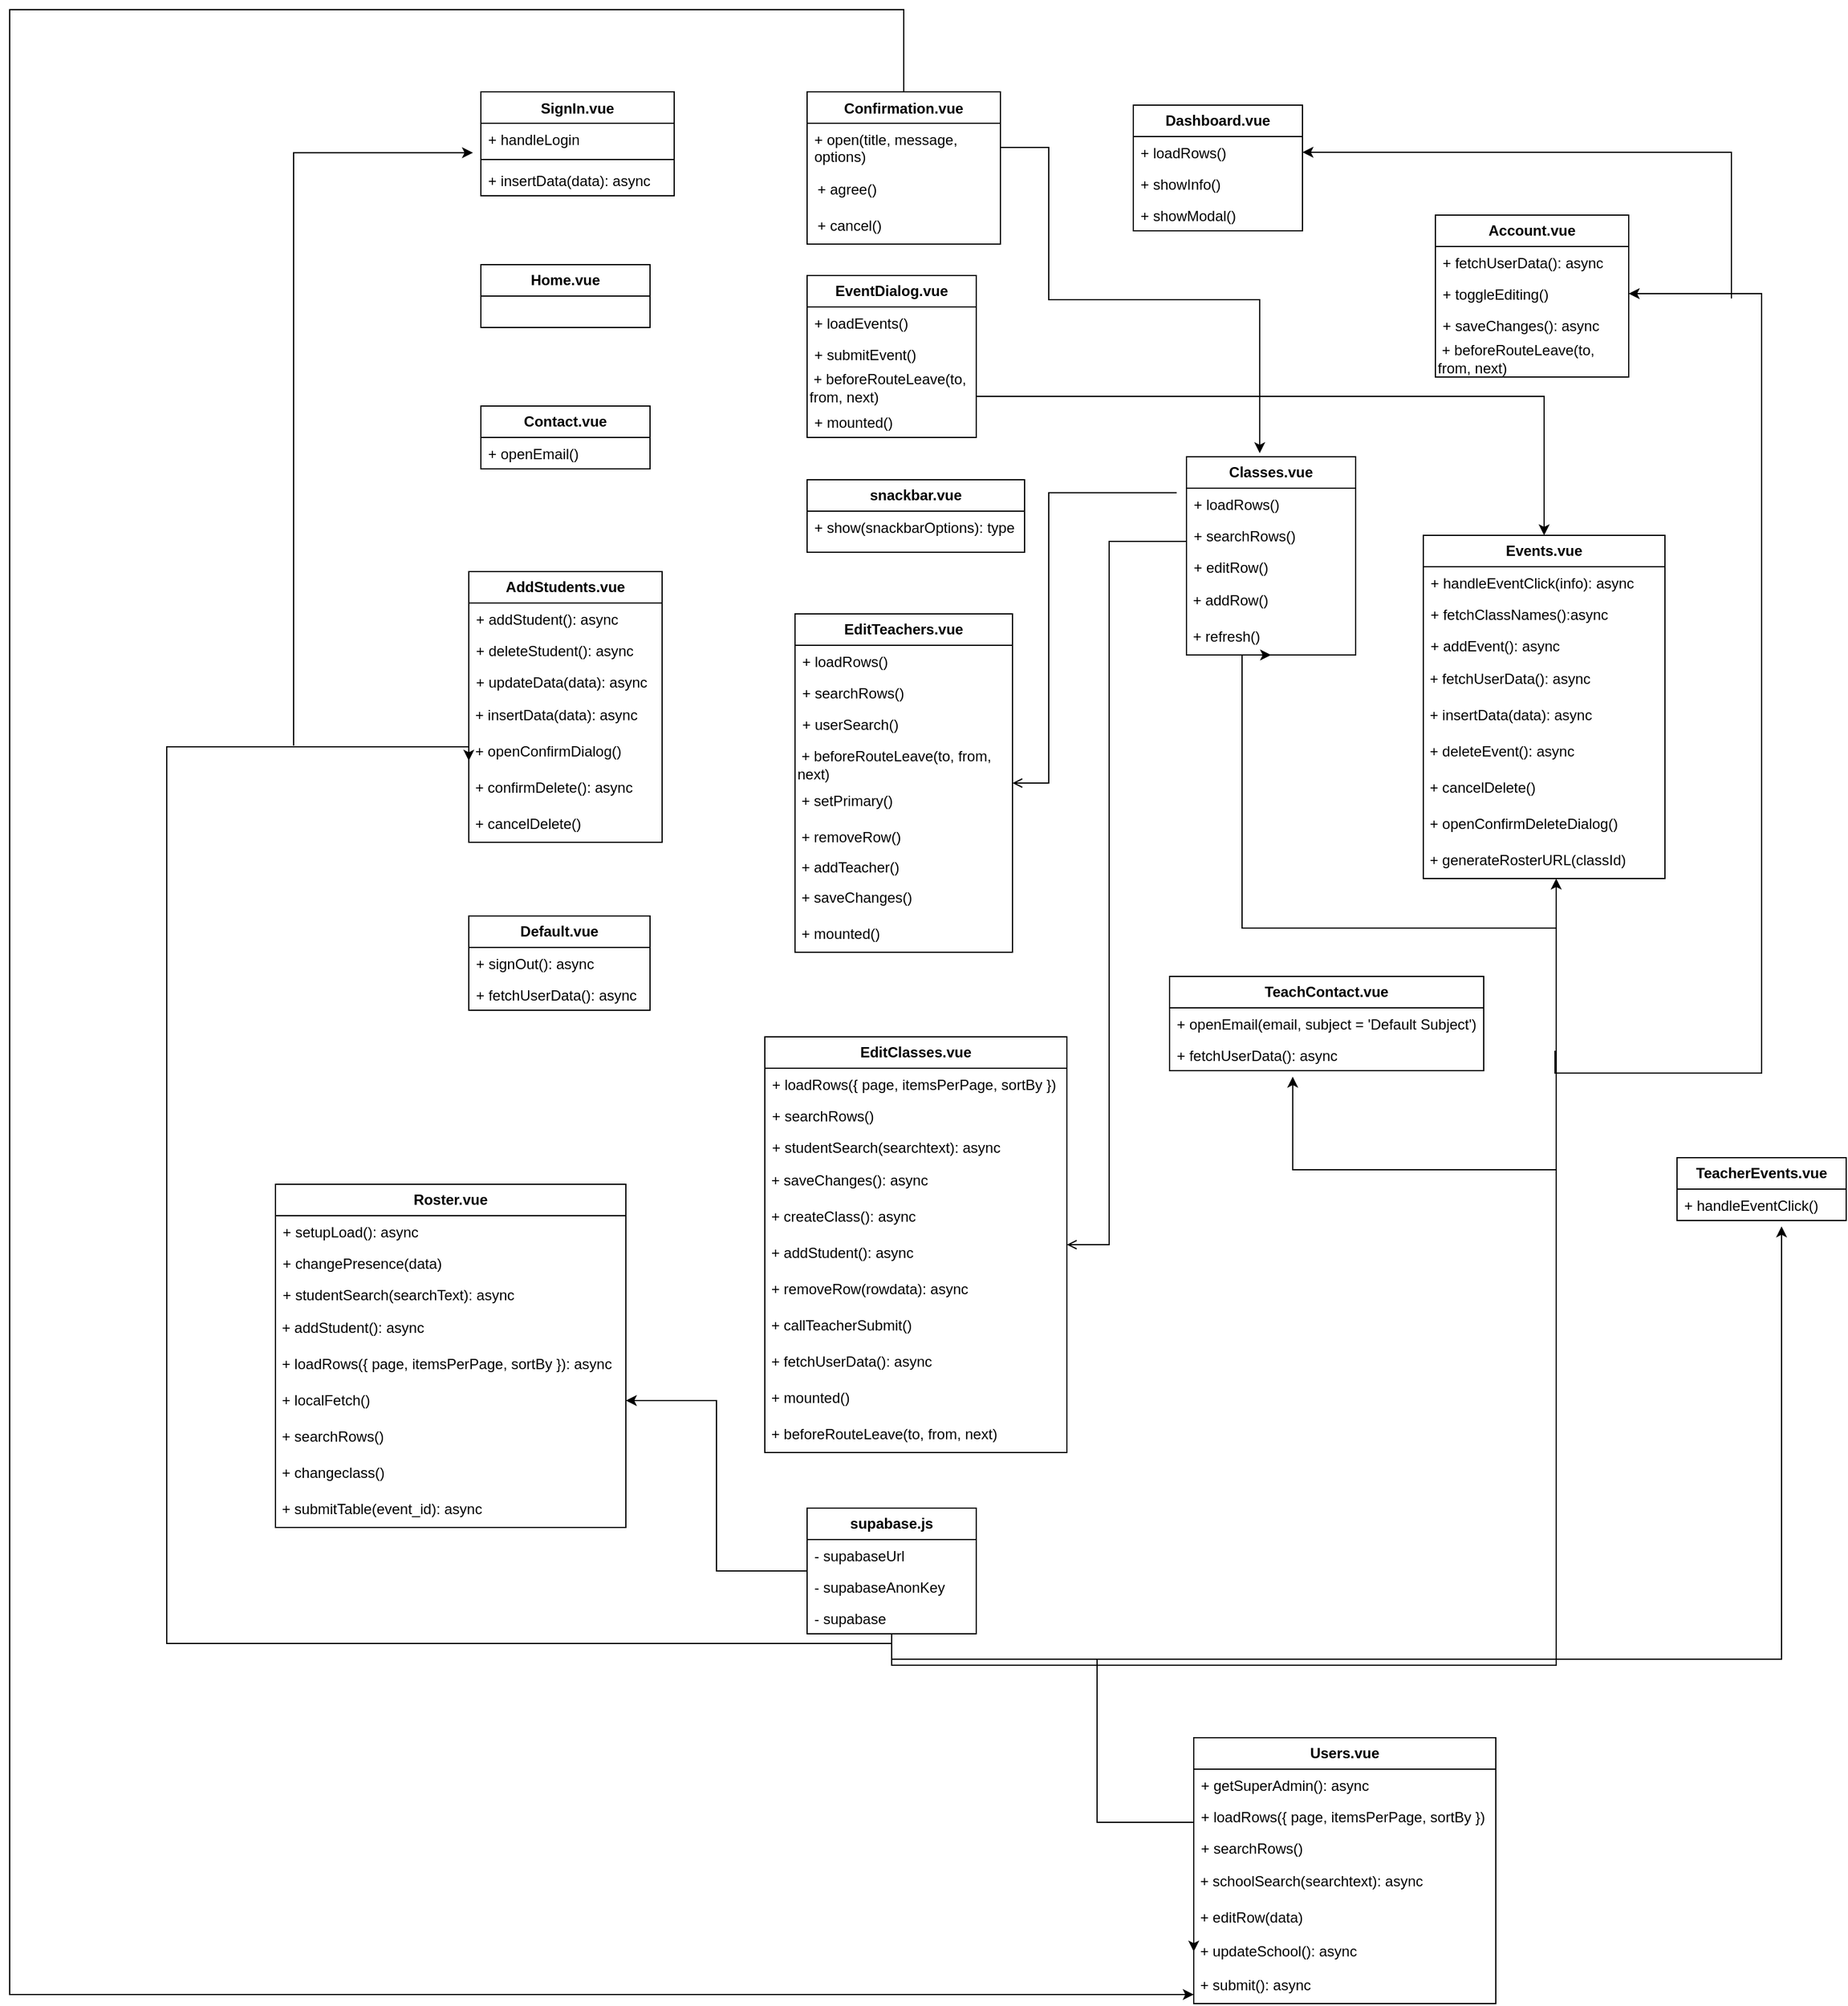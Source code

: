 <mxfile version="22.1.8" type="device">
  <diagram id="C5RBs43oDa-KdzZeNtuy" name="Page-1">
    <mxGraphModel dx="2417" dy="928" grid="1" gridSize="10" guides="1" tooltips="1" connect="1" arrows="1" fold="1" page="1" pageScale="1" pageWidth="827" pageHeight="1169" math="0" shadow="0">
      <root>
        <mxCell id="WIyWlLk6GJQsqaUBKTNV-0" />
        <mxCell id="WIyWlLk6GJQsqaUBKTNV-1" parent="WIyWlLk6GJQsqaUBKTNV-0" />
        <mxCell id="Vnr_SiJosLny5RIBQAmg-169" style="edgeStyle=orthogonalEdgeStyle;rounded=0;orthogonalLoop=1;jettySize=auto;html=1;entryX=0;entryY=0.75;entryDx=0;entryDy=0;" edge="1" parent="WIyWlLk6GJQsqaUBKTNV-1" source="Vnr_SiJosLny5RIBQAmg-0" target="Vnr_SiJosLny5RIBQAmg-121">
          <mxGeometry relative="1" as="geometry">
            <Array as="points">
              <mxPoint x="180" y="120" />
              <mxPoint x="-560" y="120" />
              <mxPoint x="-560" y="1763" />
            </Array>
          </mxGeometry>
        </mxCell>
        <mxCell id="Vnr_SiJosLny5RIBQAmg-0" value="Confirmation.vue" style="swimlane;fontStyle=1;align=center;verticalAlign=top;childLayout=stackLayout;horizontal=1;startSize=26;horizontalStack=0;resizeParent=1;resizeParentMax=0;resizeLast=0;collapsible=1;marginBottom=0;whiteSpace=wrap;html=1;" vertex="1" parent="WIyWlLk6GJQsqaUBKTNV-1">
          <mxGeometry x="100" y="188" width="160" height="126" as="geometry" />
        </mxCell>
        <mxCell id="Vnr_SiJosLny5RIBQAmg-3" value="+ open(title, message, options)" style="text;strokeColor=none;fillColor=none;align=left;verticalAlign=top;spacingLeft=4;spacingRight=4;overflow=hidden;rotatable=0;points=[[0,0.5],[1,0.5]];portConstraint=eastwest;whiteSpace=wrap;html=1;" vertex="1" parent="Vnr_SiJosLny5RIBQAmg-0">
          <mxGeometry y="26" width="160" height="40" as="geometry" />
        </mxCell>
        <mxCell id="Vnr_SiJosLny5RIBQAmg-4" value="&amp;nbsp; + agree()" style="text;html=1;strokeColor=none;fillColor=none;align=left;verticalAlign=middle;whiteSpace=wrap;rounded=0;" vertex="1" parent="Vnr_SiJosLny5RIBQAmg-0">
          <mxGeometry y="66" width="160" height="30" as="geometry" />
        </mxCell>
        <mxCell id="Vnr_SiJosLny5RIBQAmg-5" value="&amp;nbsp; + cancel()" style="text;html=1;strokeColor=none;fillColor=none;align=left;verticalAlign=middle;whiteSpace=wrap;rounded=0;" vertex="1" parent="Vnr_SiJosLny5RIBQAmg-0">
          <mxGeometry y="96" width="160" height="30" as="geometry" />
        </mxCell>
        <mxCell id="Vnr_SiJosLny5RIBQAmg-6" value="&lt;b&gt;EditTeachers.vue&lt;/b&gt;" style="swimlane;fontStyle=0;childLayout=stackLayout;horizontal=1;startSize=26;fillColor=none;horizontalStack=0;resizeParent=1;resizeParentMax=0;resizeLast=0;collapsible=1;marginBottom=0;whiteSpace=wrap;html=1;" vertex="1" parent="WIyWlLk6GJQsqaUBKTNV-1">
          <mxGeometry x="90" y="620" width="180" height="280" as="geometry" />
        </mxCell>
        <mxCell id="Vnr_SiJosLny5RIBQAmg-7" value="+ loadRows()" style="text;strokeColor=none;fillColor=none;align=left;verticalAlign=top;spacingLeft=4;spacingRight=4;overflow=hidden;rotatable=0;points=[[0,0.5],[1,0.5]];portConstraint=eastwest;whiteSpace=wrap;html=1;" vertex="1" parent="Vnr_SiJosLny5RIBQAmg-6">
          <mxGeometry y="26" width="180" height="26" as="geometry" />
        </mxCell>
        <mxCell id="Vnr_SiJosLny5RIBQAmg-8" value="+ searchRows()" style="text;strokeColor=none;fillColor=none;align=left;verticalAlign=top;spacingLeft=4;spacingRight=4;overflow=hidden;rotatable=0;points=[[0,0.5],[1,0.5]];portConstraint=eastwest;whiteSpace=wrap;html=1;" vertex="1" parent="Vnr_SiJosLny5RIBQAmg-6">
          <mxGeometry y="52" width="180" height="26" as="geometry" />
        </mxCell>
        <mxCell id="Vnr_SiJosLny5RIBQAmg-9" value="+ userSearch()" style="text;strokeColor=none;fillColor=none;align=left;verticalAlign=top;spacingLeft=4;spacingRight=4;overflow=hidden;rotatable=0;points=[[0,0.5],[1,0.5]];portConstraint=eastwest;whiteSpace=wrap;html=1;" vertex="1" parent="Vnr_SiJosLny5RIBQAmg-6">
          <mxGeometry y="78" width="180" height="32" as="geometry" />
        </mxCell>
        <mxCell id="Vnr_SiJosLny5RIBQAmg-16" value="&amp;nbsp;+ beforeRouteLeave(to, from, next)" style="text;html=1;strokeColor=none;fillColor=none;align=left;verticalAlign=middle;whiteSpace=wrap;rounded=0;" vertex="1" parent="Vnr_SiJosLny5RIBQAmg-6">
          <mxGeometry y="110" width="180" height="30" as="geometry" />
        </mxCell>
        <mxCell id="Vnr_SiJosLny5RIBQAmg-14" value="&amp;nbsp;+ setPrimary()" style="text;html=1;strokeColor=none;fillColor=none;align=left;verticalAlign=middle;whiteSpace=wrap;rounded=0;" vertex="1" parent="Vnr_SiJosLny5RIBQAmg-6">
          <mxGeometry y="140" width="180" height="30" as="geometry" />
        </mxCell>
        <mxCell id="Vnr_SiJosLny5RIBQAmg-13" value="&amp;nbsp;+ removeRow()" style="text;html=1;strokeColor=none;fillColor=none;align=left;verticalAlign=middle;whiteSpace=wrap;rounded=0;" vertex="1" parent="Vnr_SiJosLny5RIBQAmg-6">
          <mxGeometry y="170" width="180" height="30" as="geometry" />
        </mxCell>
        <mxCell id="Vnr_SiJosLny5RIBQAmg-12" value="&amp;nbsp;+ addTeacher()" style="text;html=1;strokeColor=none;fillColor=none;align=left;verticalAlign=middle;whiteSpace=wrap;rounded=0;" vertex="1" parent="Vnr_SiJosLny5RIBQAmg-6">
          <mxGeometry y="200" width="180" height="20" as="geometry" />
        </mxCell>
        <mxCell id="Vnr_SiJosLny5RIBQAmg-11" value="&amp;nbsp;+ saveChanges()" style="text;html=1;strokeColor=none;fillColor=none;align=left;verticalAlign=middle;whiteSpace=wrap;rounded=0;" vertex="1" parent="Vnr_SiJosLny5RIBQAmg-6">
          <mxGeometry y="220" width="180" height="30" as="geometry" />
        </mxCell>
        <mxCell id="Vnr_SiJosLny5RIBQAmg-15" value="&amp;nbsp;+ mounted()" style="text;html=1;strokeColor=none;fillColor=none;align=left;verticalAlign=middle;whiteSpace=wrap;rounded=0;" vertex="1" parent="Vnr_SiJosLny5RIBQAmg-6">
          <mxGeometry y="250" width="180" height="30" as="geometry" />
        </mxCell>
        <mxCell id="Vnr_SiJosLny5RIBQAmg-168" style="edgeStyle=orthogonalEdgeStyle;rounded=0;orthogonalLoop=1;jettySize=auto;html=1;entryX=0.5;entryY=0;entryDx=0;entryDy=0;" edge="1" parent="WIyWlLk6GJQsqaUBKTNV-1" source="Vnr_SiJosLny5RIBQAmg-17" target="Vnr_SiJosLny5RIBQAmg-81">
          <mxGeometry relative="1" as="geometry">
            <Array as="points">
              <mxPoint x="710" y="440" />
            </Array>
          </mxGeometry>
        </mxCell>
        <mxCell id="Vnr_SiJosLny5RIBQAmg-17" value="&lt;b&gt;EventDialog.vue&lt;/b&gt;" style="swimlane;fontStyle=0;childLayout=stackLayout;horizontal=1;startSize=26;fillColor=none;horizontalStack=0;resizeParent=1;resizeParentMax=0;resizeLast=0;collapsible=1;marginBottom=0;whiteSpace=wrap;html=1;" vertex="1" parent="WIyWlLk6GJQsqaUBKTNV-1">
          <mxGeometry x="100" y="340" width="140" height="134" as="geometry" />
        </mxCell>
        <mxCell id="Vnr_SiJosLny5RIBQAmg-18" value="+ loadEvents()" style="text;strokeColor=none;fillColor=none;align=left;verticalAlign=top;spacingLeft=4;spacingRight=4;overflow=hidden;rotatable=0;points=[[0,0.5],[1,0.5]];portConstraint=eastwest;whiteSpace=wrap;html=1;" vertex="1" parent="Vnr_SiJosLny5RIBQAmg-17">
          <mxGeometry y="26" width="140" height="26" as="geometry" />
        </mxCell>
        <mxCell id="Vnr_SiJosLny5RIBQAmg-19" value="+ submitEvent()" style="text;strokeColor=none;fillColor=none;align=left;verticalAlign=top;spacingLeft=4;spacingRight=4;overflow=hidden;rotatable=0;points=[[0,0.5],[1,0.5]];portConstraint=eastwest;whiteSpace=wrap;html=1;" vertex="1" parent="Vnr_SiJosLny5RIBQAmg-17">
          <mxGeometry y="52" width="140" height="26" as="geometry" />
        </mxCell>
        <mxCell id="Vnr_SiJosLny5RIBQAmg-21" value="&amp;nbsp;+ beforeRouteLeave(to, from, next)" style="text;html=1;strokeColor=none;fillColor=none;align=left;verticalAlign=middle;whiteSpace=wrap;rounded=0;" vertex="1" parent="Vnr_SiJosLny5RIBQAmg-17">
          <mxGeometry y="78" width="140" height="30" as="geometry" />
        </mxCell>
        <mxCell id="Vnr_SiJosLny5RIBQAmg-20" value="+ mounted()" style="text;strokeColor=none;fillColor=none;align=left;verticalAlign=top;spacingLeft=4;spacingRight=4;overflow=hidden;rotatable=0;points=[[0,0.5],[1,0.5]];portConstraint=eastwest;whiteSpace=wrap;html=1;" vertex="1" parent="Vnr_SiJosLny5RIBQAmg-17">
          <mxGeometry y="108" width="140" height="26" as="geometry" />
        </mxCell>
        <mxCell id="Vnr_SiJosLny5RIBQAmg-22" value="&lt;b&gt;snackbar.vue&lt;/b&gt;" style="swimlane;fontStyle=0;childLayout=stackLayout;horizontal=1;startSize=26;fillColor=none;horizontalStack=0;resizeParent=1;resizeParentMax=0;resizeLast=0;collapsible=1;marginBottom=0;whiteSpace=wrap;html=1;" vertex="1" parent="WIyWlLk6GJQsqaUBKTNV-1">
          <mxGeometry x="100" y="509" width="180" height="60" as="geometry" />
        </mxCell>
        <mxCell id="Vnr_SiJosLny5RIBQAmg-23" value="+ show(snackbarOptions): type" style="text;strokeColor=none;fillColor=none;align=left;verticalAlign=top;spacingLeft=4;spacingRight=4;overflow=hidden;rotatable=0;points=[[0,0.5],[1,0.5]];portConstraint=eastwest;whiteSpace=wrap;html=1;" vertex="1" parent="Vnr_SiJosLny5RIBQAmg-22">
          <mxGeometry y="26" width="180" height="34" as="geometry" />
        </mxCell>
        <mxCell id="Vnr_SiJosLny5RIBQAmg-26" value="&lt;b&gt;Default.vue&lt;/b&gt;" style="swimlane;fontStyle=0;childLayout=stackLayout;horizontal=1;startSize=26;fillColor=none;horizontalStack=0;resizeParent=1;resizeParentMax=0;resizeLast=0;collapsible=1;marginBottom=0;whiteSpace=wrap;html=1;" vertex="1" parent="WIyWlLk6GJQsqaUBKTNV-1">
          <mxGeometry x="-180" y="870" width="150" height="78" as="geometry" />
        </mxCell>
        <mxCell id="Vnr_SiJosLny5RIBQAmg-27" value="+ signOut(): async" style="text;strokeColor=none;fillColor=none;align=left;verticalAlign=top;spacingLeft=4;spacingRight=4;overflow=hidden;rotatable=0;points=[[0,0.5],[1,0.5]];portConstraint=eastwest;whiteSpace=wrap;html=1;" vertex="1" parent="Vnr_SiJosLny5RIBQAmg-26">
          <mxGeometry y="26" width="150" height="26" as="geometry" />
        </mxCell>
        <mxCell id="Vnr_SiJosLny5RIBQAmg-28" value="+ fetchUserData(): async" style="text;strokeColor=none;fillColor=none;align=left;verticalAlign=top;spacingLeft=4;spacingRight=4;overflow=hidden;rotatable=0;points=[[0,0.5],[1,0.5]];portConstraint=eastwest;whiteSpace=wrap;html=1;" vertex="1" parent="Vnr_SiJosLny5RIBQAmg-26">
          <mxGeometry y="52" width="150" height="26" as="geometry" />
        </mxCell>
        <mxCell id="Vnr_SiJosLny5RIBQAmg-30" value="&lt;b&gt;Contact.vue&lt;/b&gt;" style="swimlane;fontStyle=0;childLayout=stackLayout;horizontal=1;startSize=26;fillColor=none;horizontalStack=0;resizeParent=1;resizeParentMax=0;resizeLast=0;collapsible=1;marginBottom=0;whiteSpace=wrap;html=1;" vertex="1" parent="WIyWlLk6GJQsqaUBKTNV-1">
          <mxGeometry x="-170" y="448" width="140" height="52" as="geometry" />
        </mxCell>
        <mxCell id="Vnr_SiJosLny5RIBQAmg-31" value="+ openEmail()" style="text;strokeColor=none;fillColor=none;align=left;verticalAlign=top;spacingLeft=4;spacingRight=4;overflow=hidden;rotatable=0;points=[[0,0.5],[1,0.5]];portConstraint=eastwest;whiteSpace=wrap;html=1;" vertex="1" parent="Vnr_SiJosLny5RIBQAmg-30">
          <mxGeometry y="26" width="140" height="26" as="geometry" />
        </mxCell>
        <mxCell id="Vnr_SiJosLny5RIBQAmg-35" value="&lt;b&gt;Home.vue&lt;/b&gt;" style="swimlane;fontStyle=0;childLayout=stackLayout;horizontal=1;startSize=26;fillColor=none;horizontalStack=0;resizeParent=1;resizeParentMax=0;resizeLast=0;collapsible=1;marginBottom=0;whiteSpace=wrap;html=1;" vertex="1" parent="WIyWlLk6GJQsqaUBKTNV-1">
          <mxGeometry x="-170" y="331" width="140" height="52" as="geometry" />
        </mxCell>
        <mxCell id="Vnr_SiJosLny5RIBQAmg-43" value="SignIn.vue" style="swimlane;fontStyle=1;align=center;verticalAlign=top;childLayout=stackLayout;horizontal=1;startSize=26;horizontalStack=0;resizeParent=1;resizeParentMax=0;resizeLast=0;collapsible=1;marginBottom=0;whiteSpace=wrap;html=1;" vertex="1" parent="WIyWlLk6GJQsqaUBKTNV-1">
          <mxGeometry x="-170" y="188" width="160" height="86" as="geometry" />
        </mxCell>
        <mxCell id="Vnr_SiJosLny5RIBQAmg-44" value="+ handleLogin" style="text;strokeColor=none;fillColor=none;align=left;verticalAlign=top;spacingLeft=4;spacingRight=4;overflow=hidden;rotatable=0;points=[[0,0.5],[1,0.5]];portConstraint=eastwest;whiteSpace=wrap;html=1;" vertex="1" parent="Vnr_SiJosLny5RIBQAmg-43">
          <mxGeometry y="26" width="160" height="26" as="geometry" />
        </mxCell>
        <mxCell id="Vnr_SiJosLny5RIBQAmg-45" value="" style="line;strokeWidth=1;fillColor=none;align=left;verticalAlign=middle;spacingTop=-1;spacingLeft=3;spacingRight=3;rotatable=0;labelPosition=right;points=[];portConstraint=eastwest;strokeColor=inherit;" vertex="1" parent="Vnr_SiJosLny5RIBQAmg-43">
          <mxGeometry y="52" width="160" height="8" as="geometry" />
        </mxCell>
        <mxCell id="Vnr_SiJosLny5RIBQAmg-46" value="+ insertData(data): async" style="text;strokeColor=none;fillColor=none;align=left;verticalAlign=top;spacingLeft=4;spacingRight=4;overflow=hidden;rotatable=0;points=[[0,0.5],[1,0.5]];portConstraint=eastwest;whiteSpace=wrap;html=1;" vertex="1" parent="Vnr_SiJosLny5RIBQAmg-43">
          <mxGeometry y="60" width="160" height="26" as="geometry" />
        </mxCell>
        <mxCell id="Vnr_SiJosLny5RIBQAmg-47" value="&lt;b&gt;Account.vue&lt;/b&gt;" style="swimlane;fontStyle=0;childLayout=stackLayout;horizontal=1;startSize=26;fillColor=none;horizontalStack=0;resizeParent=1;resizeParentMax=0;resizeLast=0;collapsible=1;marginBottom=0;whiteSpace=wrap;html=1;" vertex="1" parent="WIyWlLk6GJQsqaUBKTNV-1">
          <mxGeometry x="620" y="290" width="160" height="134" as="geometry" />
        </mxCell>
        <mxCell id="Vnr_SiJosLny5RIBQAmg-48" value="+ fetchUserData(): async" style="text;strokeColor=none;fillColor=none;align=left;verticalAlign=top;spacingLeft=4;spacingRight=4;overflow=hidden;rotatable=0;points=[[0,0.5],[1,0.5]];portConstraint=eastwest;whiteSpace=wrap;html=1;" vertex="1" parent="Vnr_SiJosLny5RIBQAmg-47">
          <mxGeometry y="26" width="160" height="26" as="geometry" />
        </mxCell>
        <mxCell id="Vnr_SiJosLny5RIBQAmg-49" value="+ toggleEditing()" style="text;strokeColor=none;fillColor=none;align=left;verticalAlign=top;spacingLeft=4;spacingRight=4;overflow=hidden;rotatable=0;points=[[0,0.5],[1,0.5]];portConstraint=eastwest;whiteSpace=wrap;html=1;" vertex="1" parent="Vnr_SiJosLny5RIBQAmg-47">
          <mxGeometry y="52" width="160" height="26" as="geometry" />
        </mxCell>
        <mxCell id="Vnr_SiJosLny5RIBQAmg-50" value="+ saveChanges(): async" style="text;strokeColor=none;fillColor=none;align=left;verticalAlign=top;spacingLeft=4;spacingRight=4;overflow=hidden;rotatable=0;points=[[0,0.5],[1,0.5]];portConstraint=eastwest;whiteSpace=wrap;html=1;" vertex="1" parent="Vnr_SiJosLny5RIBQAmg-47">
          <mxGeometry y="78" width="160" height="26" as="geometry" />
        </mxCell>
        <mxCell id="Vnr_SiJosLny5RIBQAmg-51" value="&amp;nbsp;+ beforeRouteLeave(to, from, next)" style="text;html=1;strokeColor=none;fillColor=none;align=left;verticalAlign=middle;whiteSpace=wrap;rounded=0;" vertex="1" parent="Vnr_SiJosLny5RIBQAmg-47">
          <mxGeometry y="104" width="160" height="30" as="geometry" />
        </mxCell>
        <mxCell id="Vnr_SiJosLny5RIBQAmg-54" value="&lt;b&gt;AddStudents.vue&lt;/b&gt;" style="swimlane;fontStyle=0;childLayout=stackLayout;horizontal=1;startSize=26;fillColor=none;horizontalStack=0;resizeParent=1;resizeParentMax=0;resizeLast=0;collapsible=1;marginBottom=0;whiteSpace=wrap;html=1;" vertex="1" parent="WIyWlLk6GJQsqaUBKTNV-1">
          <mxGeometry x="-180" y="585" width="160" height="224" as="geometry" />
        </mxCell>
        <mxCell id="Vnr_SiJosLny5RIBQAmg-55" value="+ addStudent(): async" style="text;strokeColor=none;fillColor=none;align=left;verticalAlign=top;spacingLeft=4;spacingRight=4;overflow=hidden;rotatable=0;points=[[0,0.5],[1,0.5]];portConstraint=eastwest;whiteSpace=wrap;html=1;" vertex="1" parent="Vnr_SiJosLny5RIBQAmg-54">
          <mxGeometry y="26" width="160" height="26" as="geometry" />
        </mxCell>
        <mxCell id="Vnr_SiJosLny5RIBQAmg-56" value="+ deleteStudent(): async" style="text;strokeColor=none;fillColor=none;align=left;verticalAlign=top;spacingLeft=4;spacingRight=4;overflow=hidden;rotatable=0;points=[[0,0.5],[1,0.5]];portConstraint=eastwest;whiteSpace=wrap;html=1;" vertex="1" parent="Vnr_SiJosLny5RIBQAmg-54">
          <mxGeometry y="52" width="160" height="26" as="geometry" />
        </mxCell>
        <mxCell id="Vnr_SiJosLny5RIBQAmg-57" value="+ updateData(data): async" style="text;strokeColor=none;fillColor=none;align=left;verticalAlign=top;spacingLeft=4;spacingRight=4;overflow=hidden;rotatable=0;points=[[0,0.5],[1,0.5]];portConstraint=eastwest;whiteSpace=wrap;html=1;" vertex="1" parent="Vnr_SiJosLny5RIBQAmg-54">
          <mxGeometry y="78" width="160" height="26" as="geometry" />
        </mxCell>
        <mxCell id="Vnr_SiJosLny5RIBQAmg-58" value="&amp;nbsp;+ insertData(data): async" style="text;html=1;strokeColor=none;fillColor=none;align=left;verticalAlign=middle;whiteSpace=wrap;rounded=0;" vertex="1" parent="Vnr_SiJosLny5RIBQAmg-54">
          <mxGeometry y="104" width="160" height="30" as="geometry" />
        </mxCell>
        <mxCell id="Vnr_SiJosLny5RIBQAmg-59" value="&amp;nbsp;+ openConfirmDialog()" style="text;html=1;strokeColor=none;fillColor=none;align=left;verticalAlign=middle;whiteSpace=wrap;rounded=0;" vertex="1" parent="Vnr_SiJosLny5RIBQAmg-54">
          <mxGeometry y="134" width="160" height="30" as="geometry" />
        </mxCell>
        <mxCell id="Vnr_SiJosLny5RIBQAmg-60" value="&amp;nbsp;+ confirmDelete(): async" style="text;html=1;strokeColor=none;fillColor=none;align=left;verticalAlign=middle;whiteSpace=wrap;rounded=0;" vertex="1" parent="Vnr_SiJosLny5RIBQAmg-54">
          <mxGeometry y="164" width="160" height="30" as="geometry" />
        </mxCell>
        <mxCell id="Vnr_SiJosLny5RIBQAmg-61" value="&amp;nbsp;+ cancelDelete()" style="text;html=1;strokeColor=none;fillColor=none;align=left;verticalAlign=middle;whiteSpace=wrap;rounded=0;" vertex="1" parent="Vnr_SiJosLny5RIBQAmg-54">
          <mxGeometry y="194" width="160" height="30" as="geometry" />
        </mxCell>
        <mxCell id="Vnr_SiJosLny5RIBQAmg-63" value="&lt;b&gt;Classes.vue&lt;/b&gt;" style="swimlane;fontStyle=0;childLayout=stackLayout;horizontal=1;startSize=26;fillColor=none;horizontalStack=0;resizeParent=1;resizeParentMax=0;resizeLast=0;collapsible=1;marginBottom=0;whiteSpace=wrap;html=1;" vertex="1" parent="WIyWlLk6GJQsqaUBKTNV-1">
          <mxGeometry x="414" y="490" width="140" height="164" as="geometry" />
        </mxCell>
        <mxCell id="Vnr_SiJosLny5RIBQAmg-64" value="+ loadRows()" style="text;strokeColor=none;fillColor=none;align=left;verticalAlign=top;spacingLeft=4;spacingRight=4;overflow=hidden;rotatable=0;points=[[0,0.5],[1,0.5]];portConstraint=eastwest;whiteSpace=wrap;html=1;" vertex="1" parent="Vnr_SiJosLny5RIBQAmg-63">
          <mxGeometry y="26" width="140" height="26" as="geometry" />
        </mxCell>
        <mxCell id="Vnr_SiJosLny5RIBQAmg-65" value="+ searchRows()" style="text;strokeColor=none;fillColor=none;align=left;verticalAlign=top;spacingLeft=4;spacingRight=4;overflow=hidden;rotatable=0;points=[[0,0.5],[1,0.5]];portConstraint=eastwest;whiteSpace=wrap;html=1;" vertex="1" parent="Vnr_SiJosLny5RIBQAmg-63">
          <mxGeometry y="52" width="140" height="26" as="geometry" />
        </mxCell>
        <mxCell id="Vnr_SiJosLny5RIBQAmg-66" value="+ editRow()" style="text;strokeColor=none;fillColor=none;align=left;verticalAlign=top;spacingLeft=4;spacingRight=4;overflow=hidden;rotatable=0;points=[[0,0.5],[1,0.5]];portConstraint=eastwest;whiteSpace=wrap;html=1;" vertex="1" parent="Vnr_SiJosLny5RIBQAmg-63">
          <mxGeometry y="78" width="140" height="26" as="geometry" />
        </mxCell>
        <mxCell id="Vnr_SiJosLny5RIBQAmg-67" value="&amp;nbsp;+ addRow()" style="text;html=1;strokeColor=none;fillColor=none;align=left;verticalAlign=middle;whiteSpace=wrap;rounded=0;" vertex="1" parent="Vnr_SiJosLny5RIBQAmg-63">
          <mxGeometry y="104" width="140" height="30" as="geometry" />
        </mxCell>
        <mxCell id="Vnr_SiJosLny5RIBQAmg-68" value="&amp;nbsp;+ refresh()" style="text;html=1;strokeColor=none;fillColor=none;align=left;verticalAlign=middle;whiteSpace=wrap;rounded=0;" vertex="1" parent="Vnr_SiJosLny5RIBQAmg-63">
          <mxGeometry y="134" width="140" height="30" as="geometry" />
        </mxCell>
        <mxCell id="Vnr_SiJosLny5RIBQAmg-77" value="&lt;b&gt;Dashboard.vue&lt;/b&gt;" style="swimlane;fontStyle=0;childLayout=stackLayout;horizontal=1;startSize=26;fillColor=none;horizontalStack=0;resizeParent=1;resizeParentMax=0;resizeLast=0;collapsible=1;marginBottom=0;whiteSpace=wrap;html=1;" vertex="1" parent="WIyWlLk6GJQsqaUBKTNV-1">
          <mxGeometry x="370" y="199" width="140" height="104" as="geometry" />
        </mxCell>
        <mxCell id="Vnr_SiJosLny5RIBQAmg-78" value="+ loadRows()" style="text;strokeColor=none;fillColor=none;align=left;verticalAlign=top;spacingLeft=4;spacingRight=4;overflow=hidden;rotatable=0;points=[[0,0.5],[1,0.5]];portConstraint=eastwest;whiteSpace=wrap;html=1;" vertex="1" parent="Vnr_SiJosLny5RIBQAmg-77">
          <mxGeometry y="26" width="140" height="26" as="geometry" />
        </mxCell>
        <mxCell id="Vnr_SiJosLny5RIBQAmg-79" value="+ showInfo()" style="text;strokeColor=none;fillColor=none;align=left;verticalAlign=top;spacingLeft=4;spacingRight=4;overflow=hidden;rotatable=0;points=[[0,0.5],[1,0.5]];portConstraint=eastwest;whiteSpace=wrap;html=1;" vertex="1" parent="Vnr_SiJosLny5RIBQAmg-77">
          <mxGeometry y="52" width="140" height="26" as="geometry" />
        </mxCell>
        <mxCell id="Vnr_SiJosLny5RIBQAmg-80" value="+ showModal()" style="text;strokeColor=none;fillColor=none;align=left;verticalAlign=top;spacingLeft=4;spacingRight=4;overflow=hidden;rotatable=0;points=[[0,0.5],[1,0.5]];portConstraint=eastwest;whiteSpace=wrap;html=1;" vertex="1" parent="Vnr_SiJosLny5RIBQAmg-77">
          <mxGeometry y="78" width="140" height="26" as="geometry" />
        </mxCell>
        <mxCell id="Vnr_SiJosLny5RIBQAmg-81" value="&lt;b&gt;Events.vue&lt;/b&gt;" style="swimlane;fontStyle=0;childLayout=stackLayout;horizontal=1;startSize=26;fillColor=none;horizontalStack=0;resizeParent=1;resizeParentMax=0;resizeLast=0;collapsible=1;marginBottom=0;whiteSpace=wrap;html=1;" vertex="1" parent="WIyWlLk6GJQsqaUBKTNV-1">
          <mxGeometry x="610" y="555" width="200" height="284" as="geometry" />
        </mxCell>
        <mxCell id="Vnr_SiJosLny5RIBQAmg-82" value="+ handleEventClick(info): async" style="text;strokeColor=none;fillColor=none;align=left;verticalAlign=top;spacingLeft=4;spacingRight=4;overflow=hidden;rotatable=0;points=[[0,0.5],[1,0.5]];portConstraint=eastwest;whiteSpace=wrap;html=1;" vertex="1" parent="Vnr_SiJosLny5RIBQAmg-81">
          <mxGeometry y="26" width="200" height="26" as="geometry" />
        </mxCell>
        <mxCell id="Vnr_SiJosLny5RIBQAmg-83" value="+ fetchClassNames():async" style="text;strokeColor=none;fillColor=none;align=left;verticalAlign=top;spacingLeft=4;spacingRight=4;overflow=hidden;rotatable=0;points=[[0,0.5],[1,0.5]];portConstraint=eastwest;whiteSpace=wrap;html=1;" vertex="1" parent="Vnr_SiJosLny5RIBQAmg-81">
          <mxGeometry y="52" width="200" height="26" as="geometry" />
        </mxCell>
        <mxCell id="Vnr_SiJosLny5RIBQAmg-84" value="+ addEvent(): async" style="text;strokeColor=none;fillColor=none;align=left;verticalAlign=top;spacingLeft=4;spacingRight=4;overflow=hidden;rotatable=0;points=[[0,0.5],[1,0.5]];portConstraint=eastwest;whiteSpace=wrap;html=1;" vertex="1" parent="Vnr_SiJosLny5RIBQAmg-81">
          <mxGeometry y="78" width="200" height="26" as="geometry" />
        </mxCell>
        <mxCell id="Vnr_SiJosLny5RIBQAmg-85" value="&amp;nbsp;+ fetchUserData(): async" style="text;html=1;strokeColor=none;fillColor=none;align=left;verticalAlign=middle;whiteSpace=wrap;rounded=0;" vertex="1" parent="Vnr_SiJosLny5RIBQAmg-81">
          <mxGeometry y="104" width="200" height="30" as="geometry" />
        </mxCell>
        <mxCell id="Vnr_SiJosLny5RIBQAmg-86" value="&amp;nbsp;+ insertData(data): async" style="text;html=1;strokeColor=none;fillColor=none;align=left;verticalAlign=middle;whiteSpace=wrap;rounded=0;" vertex="1" parent="Vnr_SiJosLny5RIBQAmg-81">
          <mxGeometry y="134" width="200" height="30" as="geometry" />
        </mxCell>
        <mxCell id="Vnr_SiJosLny5RIBQAmg-87" value="&amp;nbsp;+ deleteEvent(): async" style="text;html=1;strokeColor=none;fillColor=none;align=left;verticalAlign=middle;whiteSpace=wrap;rounded=0;" vertex="1" parent="Vnr_SiJosLny5RIBQAmg-81">
          <mxGeometry y="164" width="200" height="30" as="geometry" />
        </mxCell>
        <mxCell id="Vnr_SiJosLny5RIBQAmg-88" value="&amp;nbsp;+ cancelDelete()" style="text;html=1;strokeColor=none;fillColor=none;align=left;verticalAlign=middle;whiteSpace=wrap;rounded=0;" vertex="1" parent="Vnr_SiJosLny5RIBQAmg-81">
          <mxGeometry y="194" width="200" height="30" as="geometry" />
        </mxCell>
        <mxCell id="Vnr_SiJosLny5RIBQAmg-89" value="&amp;nbsp;+ openConfirmDeleteDialog()" style="text;html=1;strokeColor=none;fillColor=none;align=left;verticalAlign=middle;whiteSpace=wrap;rounded=0;" vertex="1" parent="Vnr_SiJosLny5RIBQAmg-81">
          <mxGeometry y="224" width="200" height="30" as="geometry" />
        </mxCell>
        <mxCell id="Vnr_SiJosLny5RIBQAmg-90" value="&amp;nbsp;+ generateRosterURL(classId)" style="text;html=1;strokeColor=none;fillColor=none;align=left;verticalAlign=middle;whiteSpace=wrap;rounded=0;" vertex="1" parent="Vnr_SiJosLny5RIBQAmg-81">
          <mxGeometry y="254" width="200" height="30" as="geometry" />
        </mxCell>
        <mxCell id="Vnr_SiJosLny5RIBQAmg-93" value="&lt;b&gt;Roster.vue&lt;/b&gt;" style="swimlane;fontStyle=0;childLayout=stackLayout;horizontal=1;startSize=26;fillColor=none;horizontalStack=0;resizeParent=1;resizeParentMax=0;resizeLast=0;collapsible=1;marginBottom=0;whiteSpace=wrap;html=1;" vertex="1" parent="WIyWlLk6GJQsqaUBKTNV-1">
          <mxGeometry x="-340" y="1092" width="290" height="284" as="geometry" />
        </mxCell>
        <mxCell id="Vnr_SiJosLny5RIBQAmg-94" value="+ setupLoad(): async" style="text;strokeColor=none;fillColor=none;align=left;verticalAlign=top;spacingLeft=4;spacingRight=4;overflow=hidden;rotatable=0;points=[[0,0.5],[1,0.5]];portConstraint=eastwest;whiteSpace=wrap;html=1;" vertex="1" parent="Vnr_SiJosLny5RIBQAmg-93">
          <mxGeometry y="26" width="290" height="26" as="geometry" />
        </mxCell>
        <mxCell id="Vnr_SiJosLny5RIBQAmg-95" value="+ changePresence(data)" style="text;strokeColor=none;fillColor=none;align=left;verticalAlign=top;spacingLeft=4;spacingRight=4;overflow=hidden;rotatable=0;points=[[0,0.5],[1,0.5]];portConstraint=eastwest;whiteSpace=wrap;html=1;" vertex="1" parent="Vnr_SiJosLny5RIBQAmg-93">
          <mxGeometry y="52" width="290" height="26" as="geometry" />
        </mxCell>
        <mxCell id="Vnr_SiJosLny5RIBQAmg-96" value="+ studentSearch(searchText): async" style="text;strokeColor=none;fillColor=none;align=left;verticalAlign=top;spacingLeft=4;spacingRight=4;overflow=hidden;rotatable=0;points=[[0,0.5],[1,0.5]];portConstraint=eastwest;whiteSpace=wrap;html=1;" vertex="1" parent="Vnr_SiJosLny5RIBQAmg-93">
          <mxGeometry y="78" width="290" height="26" as="geometry" />
        </mxCell>
        <mxCell id="Vnr_SiJosLny5RIBQAmg-97" value="&amp;nbsp;+ addStudent(): async" style="text;html=1;strokeColor=none;fillColor=none;align=left;verticalAlign=middle;whiteSpace=wrap;rounded=0;" vertex="1" parent="Vnr_SiJosLny5RIBQAmg-93">
          <mxGeometry y="104" width="290" height="30" as="geometry" />
        </mxCell>
        <mxCell id="Vnr_SiJosLny5RIBQAmg-98" value="&amp;nbsp;+ loadRows({ page, itemsPerPage, sortBy }): async" style="text;html=1;strokeColor=none;fillColor=none;align=left;verticalAlign=middle;whiteSpace=wrap;rounded=0;" vertex="1" parent="Vnr_SiJosLny5RIBQAmg-93">
          <mxGeometry y="134" width="290" height="30" as="geometry" />
        </mxCell>
        <mxCell id="Vnr_SiJosLny5RIBQAmg-99" value="&amp;nbsp;+ localFetch()" style="text;html=1;strokeColor=none;fillColor=none;align=left;verticalAlign=middle;whiteSpace=wrap;rounded=0;" vertex="1" parent="Vnr_SiJosLny5RIBQAmg-93">
          <mxGeometry y="164" width="290" height="30" as="geometry" />
        </mxCell>
        <mxCell id="Vnr_SiJosLny5RIBQAmg-100" value="&amp;nbsp;+ searchRows()" style="text;html=1;strokeColor=none;fillColor=none;align=left;verticalAlign=middle;whiteSpace=wrap;rounded=0;" vertex="1" parent="Vnr_SiJosLny5RIBQAmg-93">
          <mxGeometry y="194" width="290" height="30" as="geometry" />
        </mxCell>
        <mxCell id="Vnr_SiJosLny5RIBQAmg-103" value="&amp;nbsp;+ changeclass()" style="text;html=1;strokeColor=none;fillColor=none;align=left;verticalAlign=middle;whiteSpace=wrap;rounded=0;" vertex="1" parent="Vnr_SiJosLny5RIBQAmg-93">
          <mxGeometry y="224" width="290" height="30" as="geometry" />
        </mxCell>
        <mxCell id="Vnr_SiJosLny5RIBQAmg-104" value="&amp;nbsp;+ submitTable(event_id): async" style="text;html=1;strokeColor=none;fillColor=none;align=left;verticalAlign=middle;whiteSpace=wrap;rounded=0;" vertex="1" parent="Vnr_SiJosLny5RIBQAmg-93">
          <mxGeometry y="254" width="290" height="30" as="geometry" />
        </mxCell>
        <mxCell id="Vnr_SiJosLny5RIBQAmg-105" value="&lt;b&gt;TeachContact.vue&lt;/b&gt;" style="swimlane;fontStyle=0;childLayout=stackLayout;horizontal=1;startSize=26;fillColor=none;horizontalStack=0;resizeParent=1;resizeParentMax=0;resizeLast=0;collapsible=1;marginBottom=0;whiteSpace=wrap;html=1;" vertex="1" parent="WIyWlLk6GJQsqaUBKTNV-1">
          <mxGeometry x="400" y="920" width="260" height="78" as="geometry" />
        </mxCell>
        <mxCell id="Vnr_SiJosLny5RIBQAmg-106" value="+ openEmail(email, subject = &#39;Default Subject&#39;)" style="text;strokeColor=none;fillColor=none;align=left;verticalAlign=top;spacingLeft=4;spacingRight=4;overflow=hidden;rotatable=0;points=[[0,0.5],[1,0.5]];portConstraint=eastwest;whiteSpace=wrap;html=1;" vertex="1" parent="Vnr_SiJosLny5RIBQAmg-105">
          <mxGeometry y="26" width="260" height="26" as="geometry" />
        </mxCell>
        <mxCell id="Vnr_SiJosLny5RIBQAmg-107" value="+ fetchUserData(): async" style="text;strokeColor=none;fillColor=none;align=left;verticalAlign=top;spacingLeft=4;spacingRight=4;overflow=hidden;rotatable=0;points=[[0,0.5],[1,0.5]];portConstraint=eastwest;whiteSpace=wrap;html=1;" vertex="1" parent="Vnr_SiJosLny5RIBQAmg-105">
          <mxGeometry y="52" width="260" height="26" as="geometry" />
        </mxCell>
        <mxCell id="Vnr_SiJosLny5RIBQAmg-109" value="&lt;b&gt;TeacherEvents.vue&lt;/b&gt;" style="swimlane;fontStyle=0;childLayout=stackLayout;horizontal=1;startSize=26;fillColor=none;horizontalStack=0;resizeParent=1;resizeParentMax=0;resizeLast=0;collapsible=1;marginBottom=0;whiteSpace=wrap;html=1;" vertex="1" parent="WIyWlLk6GJQsqaUBKTNV-1">
          <mxGeometry x="820" y="1070" width="140" height="52" as="geometry" />
        </mxCell>
        <mxCell id="Vnr_SiJosLny5RIBQAmg-110" value="+ handleEventClick()" style="text;strokeColor=none;fillColor=none;align=left;verticalAlign=top;spacingLeft=4;spacingRight=4;overflow=hidden;rotatable=0;points=[[0,0.5],[1,0.5]];portConstraint=eastwest;whiteSpace=wrap;html=1;" vertex="1" parent="Vnr_SiJosLny5RIBQAmg-109">
          <mxGeometry y="26" width="140" height="26" as="geometry" />
        </mxCell>
        <mxCell id="Vnr_SiJosLny5RIBQAmg-113" value="&lt;b&gt;Users.vue&lt;/b&gt;" style="swimlane;fontStyle=0;childLayout=stackLayout;horizontal=1;startSize=26;fillColor=none;horizontalStack=0;resizeParent=1;resizeParentMax=0;resizeLast=0;collapsible=1;marginBottom=0;whiteSpace=wrap;html=1;" vertex="1" parent="WIyWlLk6GJQsqaUBKTNV-1">
          <mxGeometry x="420" y="1550" width="250" height="220" as="geometry" />
        </mxCell>
        <mxCell id="Vnr_SiJosLny5RIBQAmg-114" value="+ getSuperAdmin(): async" style="text;strokeColor=none;fillColor=none;align=left;verticalAlign=top;spacingLeft=4;spacingRight=4;overflow=hidden;rotatable=0;points=[[0,0.5],[1,0.5]];portConstraint=eastwest;whiteSpace=wrap;html=1;" vertex="1" parent="Vnr_SiJosLny5RIBQAmg-113">
          <mxGeometry y="26" width="250" height="26" as="geometry" />
        </mxCell>
        <mxCell id="Vnr_SiJosLny5RIBQAmg-115" value="+ loadRows({ page, itemsPerPage, sortBy })" style="text;strokeColor=none;fillColor=none;align=left;verticalAlign=top;spacingLeft=4;spacingRight=4;overflow=hidden;rotatable=0;points=[[0,0.5],[1,0.5]];portConstraint=eastwest;whiteSpace=wrap;html=1;" vertex="1" parent="Vnr_SiJosLny5RIBQAmg-113">
          <mxGeometry y="52" width="250" height="26" as="geometry" />
        </mxCell>
        <mxCell id="Vnr_SiJosLny5RIBQAmg-116" value="+ searchRows()" style="text;strokeColor=none;fillColor=none;align=left;verticalAlign=top;spacingLeft=4;spacingRight=4;overflow=hidden;rotatable=0;points=[[0,0.5],[1,0.5]];portConstraint=eastwest;whiteSpace=wrap;html=1;" vertex="1" parent="Vnr_SiJosLny5RIBQAmg-113">
          <mxGeometry y="78" width="250" height="26" as="geometry" />
        </mxCell>
        <mxCell id="Vnr_SiJosLny5RIBQAmg-117" value="&amp;nbsp;+ schoolSearch(searchtext): async" style="text;html=1;strokeColor=none;fillColor=none;align=left;verticalAlign=middle;whiteSpace=wrap;rounded=0;" vertex="1" parent="Vnr_SiJosLny5RIBQAmg-113">
          <mxGeometry y="104" width="250" height="30" as="geometry" />
        </mxCell>
        <mxCell id="Vnr_SiJosLny5RIBQAmg-118" value="&amp;nbsp;+ editRow(data)" style="text;html=1;strokeColor=none;fillColor=none;align=left;verticalAlign=middle;whiteSpace=wrap;rounded=0;" vertex="1" parent="Vnr_SiJosLny5RIBQAmg-113">
          <mxGeometry y="134" width="250" height="30" as="geometry" />
        </mxCell>
        <mxCell id="Vnr_SiJosLny5RIBQAmg-120" value="&amp;nbsp;+ updateSchool(): async" style="text;html=1;strokeColor=none;fillColor=none;align=left;verticalAlign=middle;whiteSpace=wrap;rounded=0;" vertex="1" parent="Vnr_SiJosLny5RIBQAmg-113">
          <mxGeometry y="164" width="250" height="26" as="geometry" />
        </mxCell>
        <mxCell id="Vnr_SiJosLny5RIBQAmg-121" value="&amp;nbsp;+ submit(): async" style="text;html=1;strokeColor=none;fillColor=none;align=left;verticalAlign=middle;whiteSpace=wrap;rounded=0;" vertex="1" parent="Vnr_SiJosLny5RIBQAmg-113">
          <mxGeometry y="190" width="250" height="30" as="geometry" />
        </mxCell>
        <mxCell id="Vnr_SiJosLny5RIBQAmg-151" style="edgeStyle=orthogonalEdgeStyle;rounded=0;orthogonalLoop=1;jettySize=auto;html=1;entryX=1;entryY=0.5;entryDx=0;entryDy=0;" edge="1" parent="WIyWlLk6GJQsqaUBKTNV-1" source="Vnr_SiJosLny5RIBQAmg-130" target="Vnr_SiJosLny5RIBQAmg-99">
          <mxGeometry relative="1" as="geometry" />
        </mxCell>
        <mxCell id="Vnr_SiJosLny5RIBQAmg-152" style="edgeStyle=orthogonalEdgeStyle;rounded=0;orthogonalLoop=1;jettySize=auto;html=1;entryX=0;entryY=0.5;entryDx=0;entryDy=0;" edge="1" parent="WIyWlLk6GJQsqaUBKTNV-1" source="Vnr_SiJosLny5RIBQAmg-130" target="Vnr_SiJosLny5RIBQAmg-120">
          <mxGeometry relative="1" as="geometry">
            <Array as="points">
              <mxPoint x="340" y="1485" />
              <mxPoint x="340" y="1620" />
              <mxPoint x="420" y="1620" />
            </Array>
          </mxGeometry>
        </mxCell>
        <mxCell id="Vnr_SiJosLny5RIBQAmg-130" value="&lt;b&gt;supabase.js&lt;/b&gt;" style="swimlane;fontStyle=0;childLayout=stackLayout;horizontal=1;startSize=26;fillColor=none;horizontalStack=0;resizeParent=1;resizeParentMax=0;resizeLast=0;collapsible=1;marginBottom=0;whiteSpace=wrap;html=1;" vertex="1" parent="WIyWlLk6GJQsqaUBKTNV-1">
          <mxGeometry x="100" y="1360" width="140" height="104" as="geometry" />
        </mxCell>
        <mxCell id="Vnr_SiJosLny5RIBQAmg-150" value="- supabaseUrl" style="text;strokeColor=none;fillColor=none;align=left;verticalAlign=top;spacingLeft=4;spacingRight=4;overflow=hidden;rotatable=0;points=[[0,0.5],[1,0.5]];portConstraint=eastwest;whiteSpace=wrap;html=1;" vertex="1" parent="Vnr_SiJosLny5RIBQAmg-130">
          <mxGeometry y="26" width="140" height="26" as="geometry" />
        </mxCell>
        <mxCell id="Vnr_SiJosLny5RIBQAmg-132" value="- supabaseAnonKey" style="text;strokeColor=none;fillColor=none;align=left;verticalAlign=top;spacingLeft=4;spacingRight=4;overflow=hidden;rotatable=0;points=[[0,0.5],[1,0.5]];portConstraint=eastwest;whiteSpace=wrap;html=1;" vertex="1" parent="Vnr_SiJosLny5RIBQAmg-130">
          <mxGeometry y="52" width="140" height="26" as="geometry" />
        </mxCell>
        <mxCell id="Vnr_SiJosLny5RIBQAmg-133" value="- supabase" style="text;strokeColor=none;fillColor=none;align=left;verticalAlign=top;spacingLeft=4;spacingRight=4;overflow=hidden;rotatable=0;points=[[0,0.5],[1,0.5]];portConstraint=eastwest;whiteSpace=wrap;html=1;" vertex="1" parent="Vnr_SiJosLny5RIBQAmg-130">
          <mxGeometry y="78" width="140" height="26" as="geometry" />
        </mxCell>
        <mxCell id="Vnr_SiJosLny5RIBQAmg-148" style="edgeStyle=orthogonalEdgeStyle;rounded=0;orthogonalLoop=1;jettySize=auto;html=1;entryX=0;entryY=0.5;entryDx=0;entryDy=0;endArrow=none;endFill=0;startArrow=open;startFill=0;" edge="1" parent="WIyWlLk6GJQsqaUBKTNV-1" source="Vnr_SiJosLny5RIBQAmg-134" target="Vnr_SiJosLny5RIBQAmg-66">
          <mxGeometry relative="1" as="geometry">
            <Array as="points">
              <mxPoint x="350" y="1142" />
              <mxPoint x="350" y="560" />
              <mxPoint x="414" y="560" />
            </Array>
          </mxGeometry>
        </mxCell>
        <mxCell id="Vnr_SiJosLny5RIBQAmg-134" value="&lt;b&gt;EditClasses.vue&lt;/b&gt;" style="swimlane;fontStyle=0;childLayout=stackLayout;horizontal=1;startSize=26;fillColor=none;horizontalStack=0;resizeParent=1;resizeParentMax=0;resizeLast=0;collapsible=1;marginBottom=0;whiteSpace=wrap;html=1;" vertex="1" parent="WIyWlLk6GJQsqaUBKTNV-1">
          <mxGeometry x="65" y="970" width="250" height="344" as="geometry" />
        </mxCell>
        <mxCell id="Vnr_SiJosLny5RIBQAmg-135" value="+ loadRows({ page, itemsPerPage, sortBy })" style="text;strokeColor=none;fillColor=none;align=left;verticalAlign=top;spacingLeft=4;spacingRight=4;overflow=hidden;rotatable=0;points=[[0,0.5],[1,0.5]];portConstraint=eastwest;whiteSpace=wrap;html=1;" vertex="1" parent="Vnr_SiJosLny5RIBQAmg-134">
          <mxGeometry y="26" width="250" height="26" as="geometry" />
        </mxCell>
        <mxCell id="Vnr_SiJosLny5RIBQAmg-136" value="+ searchRows()" style="text;strokeColor=none;fillColor=none;align=left;verticalAlign=top;spacingLeft=4;spacingRight=4;overflow=hidden;rotatable=0;points=[[0,0.5],[1,0.5]];portConstraint=eastwest;whiteSpace=wrap;html=1;" vertex="1" parent="Vnr_SiJosLny5RIBQAmg-134">
          <mxGeometry y="52" width="250" height="26" as="geometry" />
        </mxCell>
        <mxCell id="Vnr_SiJosLny5RIBQAmg-137" value="+ studentSearch(searchtext): async" style="text;strokeColor=none;fillColor=none;align=left;verticalAlign=top;spacingLeft=4;spacingRight=4;overflow=hidden;rotatable=0;points=[[0,0.5],[1,0.5]];portConstraint=eastwest;whiteSpace=wrap;html=1;" vertex="1" parent="Vnr_SiJosLny5RIBQAmg-134">
          <mxGeometry y="78" width="250" height="26" as="geometry" />
        </mxCell>
        <mxCell id="Vnr_SiJosLny5RIBQAmg-138" value="&amp;nbsp;+ saveChanges(): async" style="text;html=1;strokeColor=none;fillColor=none;align=left;verticalAlign=middle;whiteSpace=wrap;rounded=0;" vertex="1" parent="Vnr_SiJosLny5RIBQAmg-134">
          <mxGeometry y="104" width="250" height="30" as="geometry" />
        </mxCell>
        <mxCell id="Vnr_SiJosLny5RIBQAmg-139" value="&amp;nbsp;+ createClass(): async" style="text;html=1;strokeColor=none;fillColor=none;align=left;verticalAlign=middle;whiteSpace=wrap;rounded=0;" vertex="1" parent="Vnr_SiJosLny5RIBQAmg-134">
          <mxGeometry y="134" width="250" height="30" as="geometry" />
        </mxCell>
        <mxCell id="Vnr_SiJosLny5RIBQAmg-140" value="&amp;nbsp;+ addStudent(): async" style="text;html=1;strokeColor=none;fillColor=none;align=left;verticalAlign=middle;whiteSpace=wrap;rounded=0;" vertex="1" parent="Vnr_SiJosLny5RIBQAmg-134">
          <mxGeometry y="164" width="250" height="30" as="geometry" />
        </mxCell>
        <mxCell id="Vnr_SiJosLny5RIBQAmg-141" value="&amp;nbsp;+ removeRow(rowdata): async" style="text;html=1;strokeColor=none;fillColor=none;align=left;verticalAlign=middle;whiteSpace=wrap;rounded=0;" vertex="1" parent="Vnr_SiJosLny5RIBQAmg-134">
          <mxGeometry y="194" width="250" height="30" as="geometry" />
        </mxCell>
        <mxCell id="Vnr_SiJosLny5RIBQAmg-142" value="&amp;nbsp;+ callTeacherSubmit()" style="text;html=1;strokeColor=none;fillColor=none;align=left;verticalAlign=middle;whiteSpace=wrap;rounded=0;" vertex="1" parent="Vnr_SiJosLny5RIBQAmg-134">
          <mxGeometry y="224" width="250" height="30" as="geometry" />
        </mxCell>
        <mxCell id="Vnr_SiJosLny5RIBQAmg-143" value="&amp;nbsp;+ fetchUserData(): async" style="text;html=1;strokeColor=none;fillColor=none;align=left;verticalAlign=middle;whiteSpace=wrap;rounded=0;" vertex="1" parent="Vnr_SiJosLny5RIBQAmg-134">
          <mxGeometry y="254" width="250" height="30" as="geometry" />
        </mxCell>
        <mxCell id="Vnr_SiJosLny5RIBQAmg-144" value="&amp;nbsp;+ mounted()" style="text;html=1;strokeColor=none;fillColor=none;align=left;verticalAlign=middle;whiteSpace=wrap;rounded=0;" vertex="1" parent="Vnr_SiJosLny5RIBQAmg-134">
          <mxGeometry y="284" width="250" height="30" as="geometry" />
        </mxCell>
        <mxCell id="Vnr_SiJosLny5RIBQAmg-145" value="&amp;nbsp;+ beforeRouteLeave(to, from, next)" style="text;html=1;strokeColor=none;fillColor=none;align=left;verticalAlign=middle;whiteSpace=wrap;rounded=0;" vertex="1" parent="Vnr_SiJosLny5RIBQAmg-134">
          <mxGeometry y="314" width="250" height="30" as="geometry" />
        </mxCell>
        <mxCell id="Vnr_SiJosLny5RIBQAmg-149" style="edgeStyle=orthogonalEdgeStyle;rounded=0;orthogonalLoop=1;jettySize=auto;html=1;entryX=-0.058;entryY=0.145;entryDx=0;entryDy=0;entryPerimeter=0;endArrow=none;endFill=0;startArrow=open;startFill=0;" edge="1" parent="WIyWlLk6GJQsqaUBKTNV-1" source="Vnr_SiJosLny5RIBQAmg-6" target="Vnr_SiJosLny5RIBQAmg-64">
          <mxGeometry relative="1" as="geometry">
            <Array as="points">
              <mxPoint x="300" y="760" />
              <mxPoint x="300" y="520" />
            </Array>
          </mxGeometry>
        </mxCell>
        <mxCell id="Vnr_SiJosLny5RIBQAmg-153" style="edgeStyle=orthogonalEdgeStyle;rounded=0;orthogonalLoop=1;jettySize=auto;html=1;entryX=0.618;entryY=1.186;entryDx=0;entryDy=0;entryPerimeter=0;" edge="1" parent="WIyWlLk6GJQsqaUBKTNV-1" source="Vnr_SiJosLny5RIBQAmg-130" target="Vnr_SiJosLny5RIBQAmg-110">
          <mxGeometry relative="1" as="geometry">
            <Array as="points">
              <mxPoint x="907" y="1485" />
            </Array>
          </mxGeometry>
        </mxCell>
        <mxCell id="Vnr_SiJosLny5RIBQAmg-155" style="edgeStyle=orthogonalEdgeStyle;rounded=0;orthogonalLoop=1;jettySize=auto;html=1;entryX=0.392;entryY=1.192;entryDx=0;entryDy=0;entryPerimeter=0;" edge="1" parent="WIyWlLk6GJQsqaUBKTNV-1" source="Vnr_SiJosLny5RIBQAmg-130" target="Vnr_SiJosLny5RIBQAmg-107">
          <mxGeometry relative="1" as="geometry">
            <Array as="points">
              <mxPoint x="720" y="1490" />
              <mxPoint x="720" y="1080" />
              <mxPoint x="502" y="1080" />
            </Array>
          </mxGeometry>
        </mxCell>
        <mxCell id="Vnr_SiJosLny5RIBQAmg-158" value="" style="edgeStyle=orthogonalEdgeStyle;rounded=0;orthogonalLoop=1;jettySize=auto;html=1;" edge="1" parent="WIyWlLk6GJQsqaUBKTNV-1" source="Vnr_SiJosLny5RIBQAmg-157" target="Vnr_SiJosLny5RIBQAmg-90">
          <mxGeometry relative="1" as="geometry">
            <Array as="points">
              <mxPoint x="720" y="860" />
              <mxPoint x="720" y="860" />
            </Array>
          </mxGeometry>
        </mxCell>
        <mxCell id="Vnr_SiJosLny5RIBQAmg-159" style="edgeStyle=orthogonalEdgeStyle;rounded=0;orthogonalLoop=1;jettySize=auto;html=1;entryX=0.5;entryY=1;entryDx=0;entryDy=0;" edge="1" parent="WIyWlLk6GJQsqaUBKTNV-1" source="Vnr_SiJosLny5RIBQAmg-157" target="Vnr_SiJosLny5RIBQAmg-68">
          <mxGeometry relative="1" as="geometry">
            <Array as="points">
              <mxPoint x="720" y="880" />
              <mxPoint x="460" y="880" />
            </Array>
          </mxGeometry>
        </mxCell>
        <mxCell id="Vnr_SiJosLny5RIBQAmg-161" style="edgeStyle=orthogonalEdgeStyle;rounded=0;orthogonalLoop=1;jettySize=auto;html=1;entryX=1;entryY=0.5;entryDx=0;entryDy=0;exitX=0.384;exitY=0.504;exitDx=0;exitDy=0;exitPerimeter=0;" edge="1" parent="WIyWlLk6GJQsqaUBKTNV-1" source="Vnr_SiJosLny5RIBQAmg-157" target="Vnr_SiJosLny5RIBQAmg-49">
          <mxGeometry relative="1" as="geometry">
            <Array as="points">
              <mxPoint x="719" y="1000" />
              <mxPoint x="890" y="1000" />
              <mxPoint x="890" y="355" />
            </Array>
          </mxGeometry>
        </mxCell>
        <mxCell id="Vnr_SiJosLny5RIBQAmg-157" value="" style="line;strokeWidth=1;direction=south;html=1;" vertex="1" parent="WIyWlLk6GJQsqaUBKTNV-1">
          <mxGeometry x="590" y="920" width="260" height="160" as="geometry" />
        </mxCell>
        <mxCell id="Vnr_SiJosLny5RIBQAmg-163" style="edgeStyle=orthogonalEdgeStyle;rounded=0;orthogonalLoop=1;jettySize=auto;html=1;entryX=0;entryY=0.75;entryDx=0;entryDy=0;" edge="1" parent="WIyWlLk6GJQsqaUBKTNV-1" source="Vnr_SiJosLny5RIBQAmg-130" target="Vnr_SiJosLny5RIBQAmg-59">
          <mxGeometry relative="1" as="geometry">
            <Array as="points">
              <mxPoint x="-430" y="1472" />
              <mxPoint x="-430" y="730" />
              <mxPoint x="-180" y="730" />
            </Array>
          </mxGeometry>
        </mxCell>
        <mxCell id="Vnr_SiJosLny5RIBQAmg-164" value="" style="line;strokeWidth=1;direction=south;html=1;" vertex="1" parent="WIyWlLk6GJQsqaUBKTNV-1">
          <mxGeometry x="-330" y="510" width="10" height="219" as="geometry" />
        </mxCell>
        <mxCell id="Vnr_SiJosLny5RIBQAmg-165" style="edgeStyle=orthogonalEdgeStyle;rounded=0;orthogonalLoop=1;jettySize=auto;html=1;entryX=-0.041;entryY=0.938;entryDx=0;entryDy=0;entryPerimeter=0;" edge="1" parent="WIyWlLk6GJQsqaUBKTNV-1" source="Vnr_SiJosLny5RIBQAmg-164" target="Vnr_SiJosLny5RIBQAmg-44">
          <mxGeometry relative="1" as="geometry" />
        </mxCell>
        <mxCell id="Vnr_SiJosLny5RIBQAmg-167" style="edgeStyle=orthogonalEdgeStyle;rounded=0;orthogonalLoop=1;jettySize=auto;html=1;entryX=1;entryY=0.5;entryDx=0;entryDy=0;" edge="1" parent="WIyWlLk6GJQsqaUBKTNV-1" source="Vnr_SiJosLny5RIBQAmg-166" target="Vnr_SiJosLny5RIBQAmg-78">
          <mxGeometry relative="1" as="geometry">
            <Array as="points">
              <mxPoint x="770" y="238" />
              <mxPoint x="770" y="238" />
            </Array>
          </mxGeometry>
        </mxCell>
        <mxCell id="Vnr_SiJosLny5RIBQAmg-166" value="" style="line;strokeWidth=1;direction=south;html=1;" vertex="1" parent="WIyWlLk6GJQsqaUBKTNV-1">
          <mxGeometry x="860" y="240" width="10" height="119" as="geometry" />
        </mxCell>
        <mxCell id="Vnr_SiJosLny5RIBQAmg-170" style="edgeStyle=orthogonalEdgeStyle;rounded=0;orthogonalLoop=1;jettySize=auto;html=1;entryX=0.433;entryY=-0.018;entryDx=0;entryDy=0;entryPerimeter=0;" edge="1" parent="WIyWlLk6GJQsqaUBKTNV-1" source="Vnr_SiJosLny5RIBQAmg-3" target="Vnr_SiJosLny5RIBQAmg-63">
          <mxGeometry relative="1" as="geometry">
            <Array as="points">
              <mxPoint x="300" y="234" />
              <mxPoint x="300" y="360" />
              <mxPoint x="475" y="360" />
            </Array>
          </mxGeometry>
        </mxCell>
      </root>
    </mxGraphModel>
  </diagram>
</mxfile>

